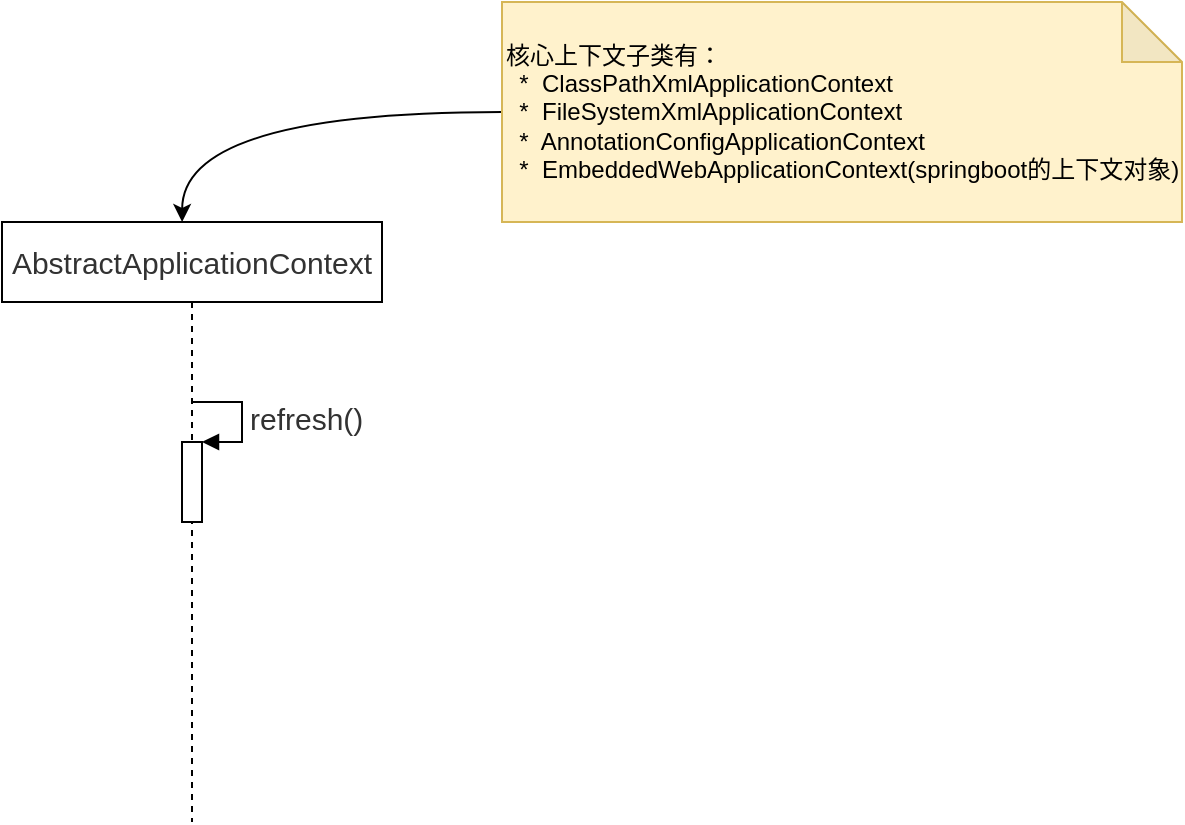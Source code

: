 <mxfile version="13.1.3" type="device"><diagram id="C5RBs43oDa-KdzZeNtuy" name="Page-1"><mxGraphModel dx="981" dy="554" grid="1" gridSize="10" guides="1" tooltips="1" connect="1" arrows="1" fold="1" page="1" pageScale="1" pageWidth="827" pageHeight="1169" math="0" shadow="0"><root><mxCell id="WIyWlLk6GJQsqaUBKTNV-0"/><mxCell id="WIyWlLk6GJQsqaUBKTNV-1" parent="WIyWlLk6GJQsqaUBKTNV-0"/><mxCell id="Tp-cvD78GIa5Y73mcEU5-4" value="&lt;span style=&quot;color: rgb(50 , 50 , 50) ; font-family: &amp;#34;arial&amp;#34; ; font-size: 15px ; background-color: rgba(255 , 255 , 255 , 0.01)&quot;&gt;AbstractApplicationContext&lt;/span&gt;" style="shape=umlLifeline;perimeter=lifelinePerimeter;whiteSpace=wrap;html=1;container=1;collapsible=0;recursiveResize=0;outlineConnect=0;" vertex="1" parent="WIyWlLk6GJQsqaUBKTNV-1"><mxGeometry x="140" y="120" width="190" height="300" as="geometry"/></mxCell><mxCell id="Tp-cvD78GIa5Y73mcEU5-13" value="" style="html=1;points=[];perimeter=orthogonalPerimeter;align=left;" vertex="1" parent="Tp-cvD78GIa5Y73mcEU5-4"><mxGeometry x="90" y="110" width="10" height="40" as="geometry"/></mxCell><mxCell id="Tp-cvD78GIa5Y73mcEU5-14" value="&lt;span style=&quot;color: rgb(50 , 50 , 50) ; font-family: &amp;#34;arial&amp;#34; ; font-size: 15px ; text-align: center ; background-color: rgba(255 , 255 , 255 , 0.01)&quot;&gt;refresh()&lt;/span&gt;" style="edgeStyle=orthogonalEdgeStyle;html=1;align=left;spacingLeft=2;endArrow=block;rounded=0;entryX=1;entryY=0;" edge="1" target="Tp-cvD78GIa5Y73mcEU5-13" parent="Tp-cvD78GIa5Y73mcEU5-4"><mxGeometry relative="1" as="geometry"><mxPoint x="95" y="90" as="sourcePoint"/><Array as="points"><mxPoint x="120" y="90"/></Array></mxGeometry></mxCell><mxCell id="Tp-cvD78GIa5Y73mcEU5-10" style="edgeStyle=orthogonalEdgeStyle;curved=1;rounded=0;orthogonalLoop=1;jettySize=auto;html=1;entryX=0.474;entryY=0;entryDx=0;entryDy=0;entryPerimeter=0;" edge="1" parent="WIyWlLk6GJQsqaUBKTNV-1" source="Tp-cvD78GIa5Y73mcEU5-9" target="Tp-cvD78GIa5Y73mcEU5-4"><mxGeometry relative="1" as="geometry"/></mxCell><mxCell id="Tp-cvD78GIa5Y73mcEU5-9" value="&lt;div&gt;核心上下文子类有：&lt;/div&gt;&lt;div&gt;&amp;nbsp; *&amp;nbsp; ClassPathXmlApplicationContext&lt;/div&gt;&lt;div&gt;&amp;nbsp; *&amp;nbsp; FileSystemXmlApplicationContext&lt;/div&gt;&lt;div&gt;&amp;nbsp; *&amp;nbsp; AnnotationConfigApplicationContext&lt;/div&gt;&lt;div&gt;&amp;nbsp; *&amp;nbsp; EmbeddedWebApplicationContext(springboot的上下文对象)&lt;/div&gt;" style="shape=note;whiteSpace=wrap;html=1;backgroundOutline=1;darkOpacity=0.05;align=left;fillColor=#fff2cc;strokeColor=#d6b656;" vertex="1" parent="WIyWlLk6GJQsqaUBKTNV-1"><mxGeometry x="390" y="10" width="340" height="110" as="geometry"/></mxCell></root></mxGraphModel></diagram></mxfile>